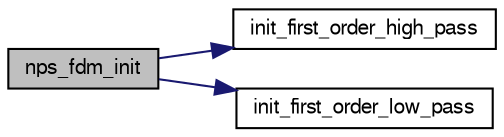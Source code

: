 digraph "nps_fdm_init"
{
  edge [fontname="FreeSans",fontsize="10",labelfontname="FreeSans",labelfontsize="10"];
  node [fontname="FreeSans",fontsize="10",shape=record];
  rankdir="LR";
  Node1 [label="nps_fdm_init",height=0.2,width=0.4,color="black", fillcolor="grey75", style="filled", fontcolor="black"];
  Node1 -> Node2 [color="midnightblue",fontsize="10",style="solid",fontname="FreeSans"];
  Node2 [label="init_first_order_high_pass",height=0.2,width=0.4,color="black", fillcolor="white", style="filled",URL="$high__pass__filter_8h.html#aada833c6eaef6023c98dc2aff18131ca",tooltip="Init first order high pass filter. "];
  Node1 -> Node3 [color="midnightblue",fontsize="10",style="solid",fontname="FreeSans"];
  Node3 [label="init_first_order_low_pass",height=0.2,width=0.4,color="black", fillcolor="white", style="filled",URL="$low__pass__filter_8h.html#aa83e19c99f2ac6261e3e0e21fc246d1c",tooltip="Init first order low pass filter. "];
}
